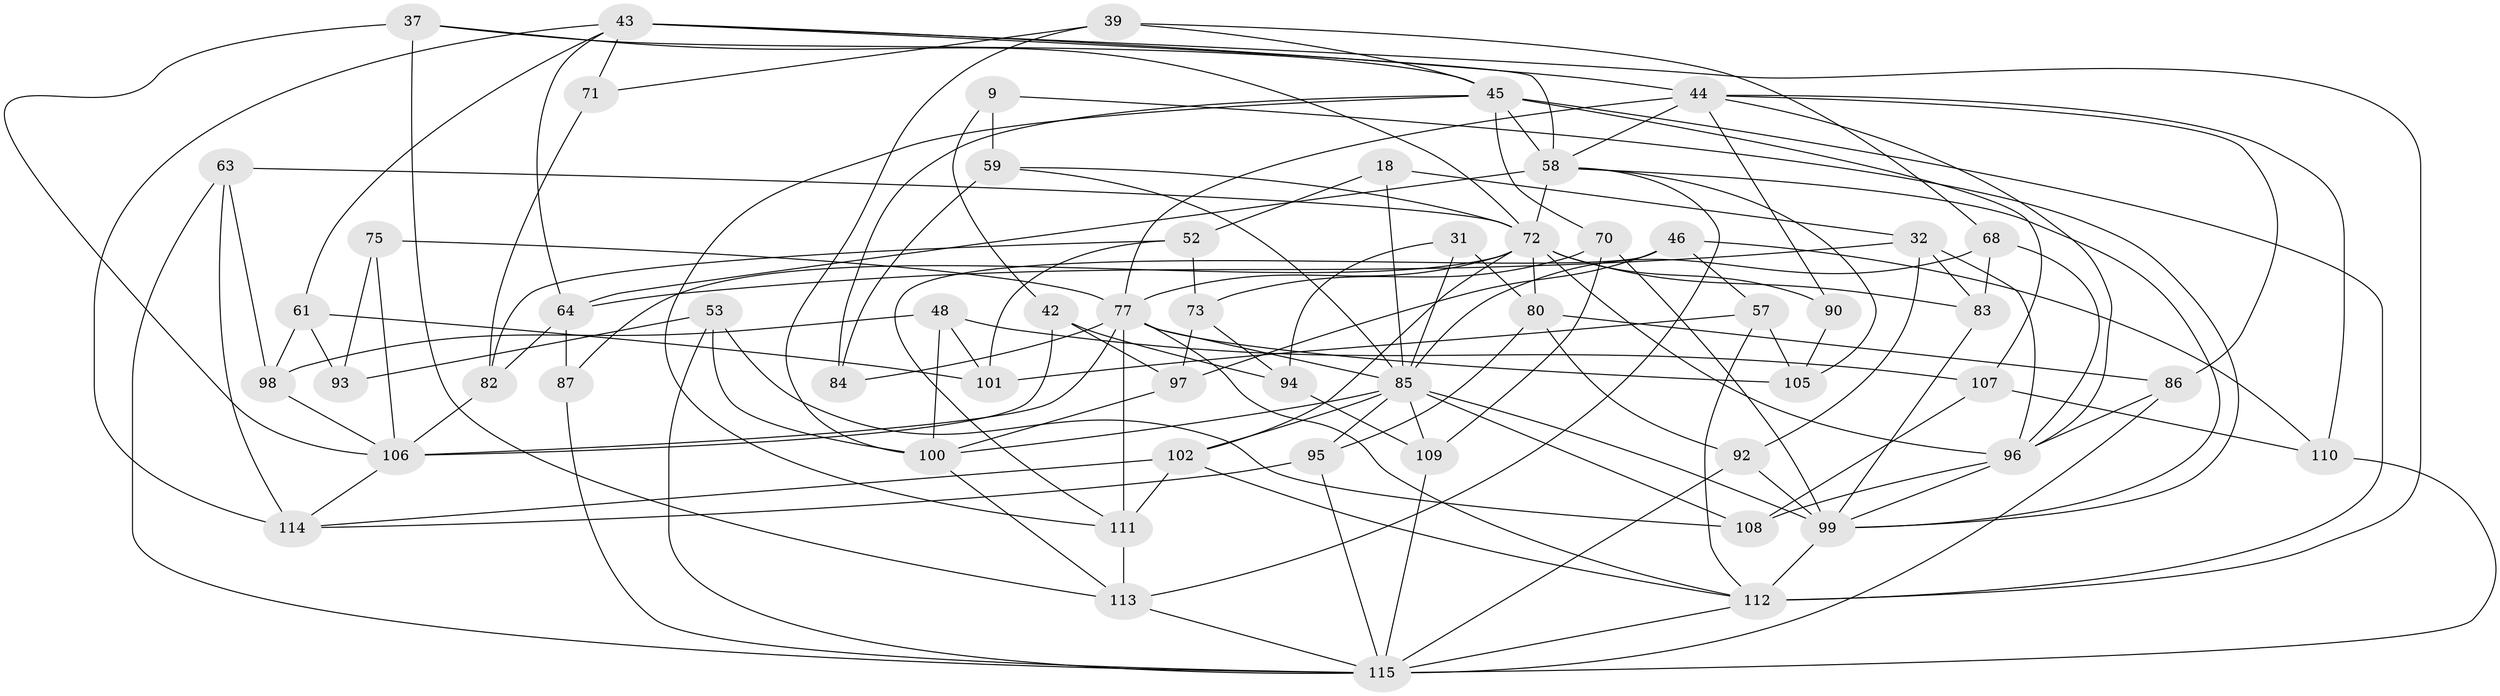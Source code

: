 // original degree distribution, {4: 1.0}
// Generated by graph-tools (version 1.1) at 2025/56/03/09/25 04:56:43]
// undirected, 57 vertices, 140 edges
graph export_dot {
graph [start="1"]
  node [color=gray90,style=filled];
  9;
  18;
  31;
  32 [super="+26"];
  37;
  39;
  42;
  43 [super="+34"];
  44 [super="+36+38"];
  45 [super="+7+41"];
  46;
  48;
  52;
  53;
  57;
  58 [super="+27+55+51"];
  59 [super="+47"];
  61;
  63;
  64 [super="+62"];
  68;
  70;
  71;
  72 [super="+4+20+40+67"];
  73;
  75 [super="+33"];
  77 [super="+66+69"];
  80 [super="+30"];
  82 [super="+60"];
  83;
  84;
  85 [super="+50+25"];
  86;
  87;
  90;
  92;
  93;
  94;
  95;
  96 [super="+14+88+76"];
  97;
  98;
  99 [super="+74"];
  100 [super="+54+89"];
  101;
  102 [super="+78"];
  105;
  106 [super="+10+91"];
  107;
  108;
  109;
  110;
  111 [super="+28"];
  112 [super="+6+103+35"];
  113 [super="+49"];
  114 [super="+81"];
  115 [super="+104"];
  9 -- 59 [weight=2];
  9 -- 42;
  9 -- 99;
  18 -- 32;
  18 -- 52;
  18 -- 85 [weight=2];
  31 -- 80;
  31 -- 94;
  31 -- 85 [weight=2];
  32 -- 83;
  32 -- 96 [weight=2];
  32 -- 64;
  32 -- 92;
  37 -- 106;
  37 -- 72;
  37 -- 45;
  37 -- 113;
  39 -- 68;
  39 -- 71;
  39 -- 45;
  39 -- 100;
  42 -- 94;
  42 -- 97;
  42 -- 106;
  43 -- 112 [weight=2];
  43 -- 114 [weight=2];
  43 -- 61;
  43 -- 64;
  43 -- 71;
  43 -- 58 [weight=2];
  43 -- 44;
  44 -- 86;
  44 -- 58;
  44 -- 96;
  44 -- 90;
  44 -- 77 [weight=2];
  44 -- 110;
  45 -- 107;
  45 -- 70;
  45 -- 112;
  45 -- 84;
  45 -- 58;
  45 -- 111;
  46 -- 111;
  46 -- 110;
  46 -- 97;
  46 -- 57;
  48 -- 98;
  48 -- 107;
  48 -- 101;
  48 -- 100;
  52 -- 73;
  52 -- 101;
  52 -- 82;
  53 -- 108;
  53 -- 93;
  53 -- 100;
  53 -- 115;
  57 -- 105;
  57 -- 101;
  57 -- 112;
  58 -- 113;
  58 -- 64;
  58 -- 72 [weight=2];
  58 -- 99;
  58 -- 105;
  59 -- 84 [weight=2];
  59 -- 85;
  59 -- 72;
  61 -- 93;
  61 -- 101;
  61 -- 98;
  63 -- 98;
  63 -- 115;
  63 -- 114;
  63 -- 72;
  64 -- 87 [weight=2];
  64 -- 82;
  68 -- 83;
  68 -- 96;
  68 -- 85;
  70 -- 99;
  70 -- 73;
  70 -- 109;
  71 -- 82 [weight=2];
  72 -- 83;
  72 -- 80 [weight=2];
  72 -- 90 [weight=2];
  72 -- 96 [weight=3];
  72 -- 102;
  72 -- 77 [weight=3];
  72 -- 87;
  73 -- 94;
  73 -- 97;
  75 -- 93 [weight=2];
  75 -- 77 [weight=3];
  75 -- 106;
  77 -- 112;
  77 -- 84;
  77 -- 106;
  77 -- 85 [weight=2];
  77 -- 105;
  77 -- 111 [weight=2];
  80 -- 95;
  80 -- 92;
  80 -- 86;
  82 -- 106 [weight=2];
  83 -- 99;
  85 -- 108;
  85 -- 95;
  85 -- 99 [weight=2];
  85 -- 102;
  85 -- 109;
  85 -- 100 [weight=2];
  86 -- 115;
  86 -- 96;
  87 -- 115;
  90 -- 105;
  92 -- 99;
  92 -- 115;
  94 -- 109;
  95 -- 114;
  95 -- 115;
  96 -- 108;
  96 -- 99;
  97 -- 100;
  98 -- 106;
  99 -- 112 [weight=2];
  100 -- 113 [weight=2];
  102 -- 112;
  102 -- 114;
  102 -- 111 [weight=2];
  106 -- 114;
  107 -- 108;
  107 -- 110;
  109 -- 115;
  110 -- 115;
  111 -- 113 [weight=2];
  112 -- 115 [weight=2];
  113 -- 115 [weight=2];
}
